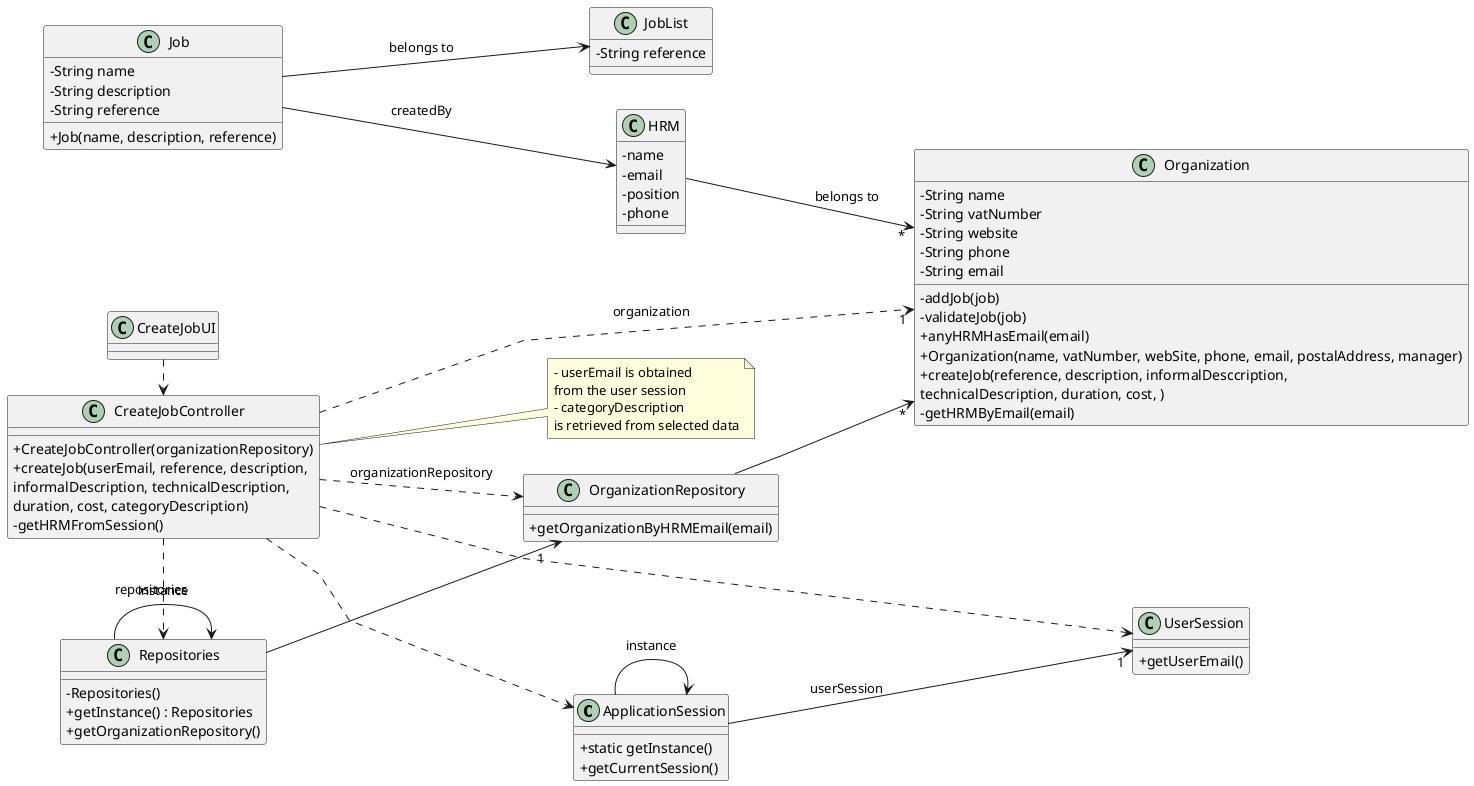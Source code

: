 @startuml
'skinparam monochrome true
skinparam packageStyle rectangle
skinparam shadowing false
skinparam linetype polyline
'skinparam linetype orto

skinparam classAttributeIconSize 0

left to right direction

class ApplicationSession
{
    + static getInstance()
    + getCurrentSession()
}

class UserSession
{
    + getUserEmail()
}

class JobList{
    -String reference
}
class HRM {
    - name
    - email
    - position
    - phone
}

class Job {
    - String name
    - String description
    - String reference

    + Job(name, description, reference)
}

'class TaskCategory {
'    - String description
'
'    + TaskCategory(description)
'}

class Organization {
    - String name
    - String vatNumber
    - String website
    - String phone
    - String email

    - addJob(job)
    - validateJob(job)
    + anyHRMHasEmail(email)
    + Organization(name, vatNumber, webSite, phone, email, postalAddress, manager)
    + createJob(reference, description, informalDesccription,\ntechnicalDescription, duration, cost, )
    - getHRMByEmail(email)

'  +saveTask(task)
}

'class TaskCategoryRepository {
'    + getTaskCategoryByDescription(description)
'}

class OrganizationRepository {
    + getOrganizationByHRMEmail(email)
}

class Repositories {
    - Repositories()
    + getInstance() : Repositories
'    + getTaskCategoryRepository()
    + getOrganizationRepository()
}

class CreateJobController {
    + CreateJobController(organizationRepository)
'    + getTaskCategories()
    + createJob(userEmail, reference, description,\ninformalDescription, technicalDescription,\nduration, cost, categoryDescription)
'    - getTaskCategoryByDescription(taskCategoryDescription)
    - getHRMFromSession()
}

note right of CreateJobController
    - userEmail is obtained
    from the user session
    - categoryDescription
    is retrieved from selected data
end note

'note bottom of TaskCategoryRepository
'    - used for displaying
'    the category list
'end note

class CreateJobUI {
}

Repositories -> Repositories : instance
ApplicationSession -> ApplicationSession : instance

CreateJobUI .> CreateJobController

CreateJobController .> Repositories : repositories

'Repositories -> "1" TaskCategoryRepository

'CreateTaskController ..> TaskCategory
CreateJobController ..> OrganizationRepository : organizationRepository
'CreateTaskController ..> TaskCategoryRepository : TaskCategoryRepository

Repositories --> "1" OrganizationRepository

OrganizationRepository --> "*" Organization
ApplicationSession --> "1" UserSession : userSession

CreateJobController ..> "1" Organization : organization
CreateJobController ..> ApplicationSession
CreateJobController ..> UserSession
'Task "*" --> "1" TaskCategory : taskCategory
'TaskCategoryRepository "1" --> "*" TaskCategory : taskCategory
'Organization "1" --> "*" Task : tasks
Job --> HRM : createdBy
Job --> JobList : belongs to

HRM --> "*" Organization : belongs to

@enduml